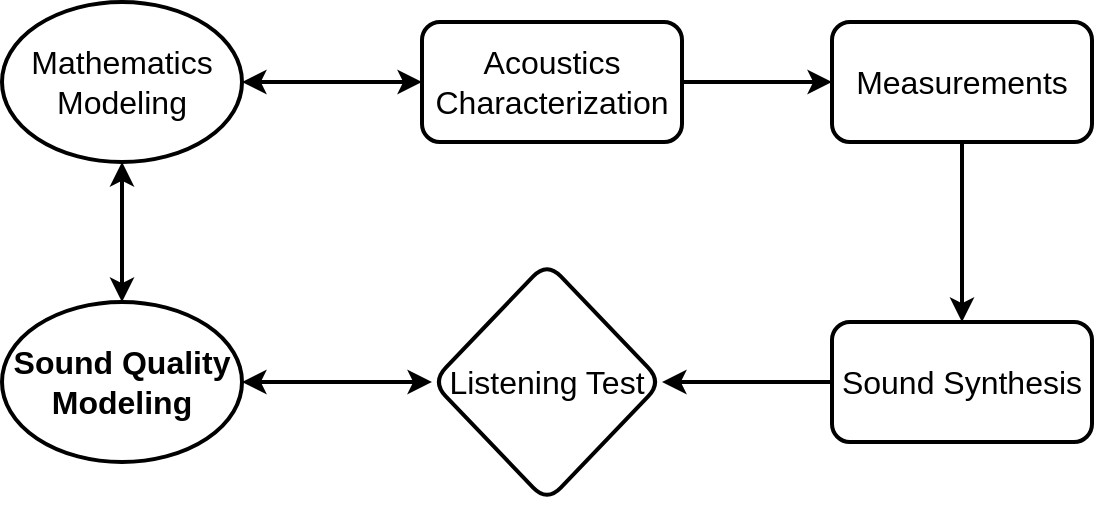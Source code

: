 <mxfile version="24.0.5" type="github">
  <diagram name="Page-1" id="O7lrSdsMmmD433fcDyEp">
    <mxGraphModel dx="1386" dy="785" grid="1" gridSize="10" guides="1" tooltips="1" connect="1" arrows="1" fold="1" page="1" pageScale="1" pageWidth="850" pageHeight="1100" math="0" shadow="0">
      <root>
        <mxCell id="0" />
        <mxCell id="1" parent="0" />
        <mxCell id="BZzfBl-QzZFnFe_VPo3d-30" value="" style="edgeStyle=orthogonalEdgeStyle;rounded=0;orthogonalLoop=1;jettySize=auto;html=1;strokeWidth=2;" edge="1" parent="1" source="BZzfBl-QzZFnFe_VPo3d-1" target="BZzfBl-QzZFnFe_VPo3d-4">
          <mxGeometry relative="1" as="geometry">
            <Array as="points">
              <mxPoint x="540" y="260" />
              <mxPoint x="540" y="260" />
            </Array>
          </mxGeometry>
        </mxCell>
        <mxCell id="BZzfBl-QzZFnFe_VPo3d-1" value="Acoustics Characterization" style="rounded=1;whiteSpace=wrap;html=1;strokeWidth=2;fontSize=16;" vertex="1" parent="1">
          <mxGeometry x="380" y="230" width="130" height="60" as="geometry" />
        </mxCell>
        <mxCell id="BZzfBl-QzZFnFe_VPo3d-26" value="" style="edgeStyle=orthogonalEdgeStyle;rounded=0;orthogonalLoop=1;jettySize=auto;html=1;strokeWidth=2;" edge="1" parent="1" source="BZzfBl-QzZFnFe_VPo3d-3" target="BZzfBl-QzZFnFe_VPo3d-13">
          <mxGeometry relative="1" as="geometry" />
        </mxCell>
        <mxCell id="BZzfBl-QzZFnFe_VPo3d-3" value="Sound Synthesis" style="rounded=1;whiteSpace=wrap;html=1;strokeWidth=2;fontSize=16;" vertex="1" parent="1">
          <mxGeometry x="585" y="380" width="130" height="60" as="geometry" />
        </mxCell>
        <mxCell id="BZzfBl-QzZFnFe_VPo3d-28" value="" style="edgeStyle=orthogonalEdgeStyle;rounded=0;orthogonalLoop=1;jettySize=auto;html=1;strokeWidth=2;startArrow=classic;startFill=1;" edge="1" parent="1" source="BZzfBl-QzZFnFe_VPo3d-5" target="BZzfBl-QzZFnFe_VPo3d-6">
          <mxGeometry relative="1" as="geometry">
            <Array as="points">
              <mxPoint x="230" y="340" />
              <mxPoint x="230" y="340" />
            </Array>
          </mxGeometry>
        </mxCell>
        <mxCell id="BZzfBl-QzZFnFe_VPo3d-5" value="Sound Quality Modeling" style="ellipse;whiteSpace=wrap;html=1;strokeWidth=2;fontSize=16;fontStyle=1" vertex="1" parent="1">
          <mxGeometry x="170" y="370" width="120" height="80" as="geometry" />
        </mxCell>
        <mxCell id="BZzfBl-QzZFnFe_VPo3d-23" value="" style="edgeStyle=orthogonalEdgeStyle;rounded=0;orthogonalLoop=1;jettySize=auto;html=1;strokeWidth=2;startArrow=classic;startFill=1;" edge="1" parent="1" source="BZzfBl-QzZFnFe_VPo3d-6" target="BZzfBl-QzZFnFe_VPo3d-1">
          <mxGeometry relative="1" as="geometry">
            <Array as="points">
              <mxPoint x="340" y="260" />
              <mxPoint x="340" y="260" />
            </Array>
          </mxGeometry>
        </mxCell>
        <mxCell id="BZzfBl-QzZFnFe_VPo3d-6" value="Mathematics Modeling" style="ellipse;whiteSpace=wrap;html=1;strokeWidth=2;fontSize=16;fontStyle=0" vertex="1" parent="1">
          <mxGeometry x="170" y="220" width="120" height="80" as="geometry" />
        </mxCell>
        <mxCell id="BZzfBl-QzZFnFe_VPo3d-27" value="" style="edgeStyle=orthogonalEdgeStyle;rounded=0;orthogonalLoop=1;jettySize=auto;html=1;strokeWidth=2;endArrow=classic;endFill=1;startArrow=classic;startFill=1;" edge="1" parent="1" source="BZzfBl-QzZFnFe_VPo3d-13" target="BZzfBl-QzZFnFe_VPo3d-5">
          <mxGeometry relative="1" as="geometry" />
        </mxCell>
        <mxCell id="BZzfBl-QzZFnFe_VPo3d-13" value="Listening Test" style="rhombus;whiteSpace=wrap;html=1;rounded=1;strokeWidth=2;fontSize=16;" vertex="1" parent="1">
          <mxGeometry x="385" y="350" width="115" height="120" as="geometry" />
        </mxCell>
        <mxCell id="BZzfBl-QzZFnFe_VPo3d-25" value="" style="edgeStyle=orthogonalEdgeStyle;rounded=0;orthogonalLoop=1;jettySize=auto;html=1;strokeWidth=2;" edge="1" parent="1" source="BZzfBl-QzZFnFe_VPo3d-4" target="BZzfBl-QzZFnFe_VPo3d-3">
          <mxGeometry relative="1" as="geometry">
            <Array as="points">
              <mxPoint x="650" y="330" />
              <mxPoint x="650" y="330" />
            </Array>
          </mxGeometry>
        </mxCell>
        <mxCell id="BZzfBl-QzZFnFe_VPo3d-4" value="Measurements" style="rounded=1;whiteSpace=wrap;html=1;strokeWidth=2;fontSize=16;" vertex="1" parent="1">
          <mxGeometry x="585" y="230" width="130" height="60" as="geometry" />
        </mxCell>
      </root>
    </mxGraphModel>
  </diagram>
</mxfile>
